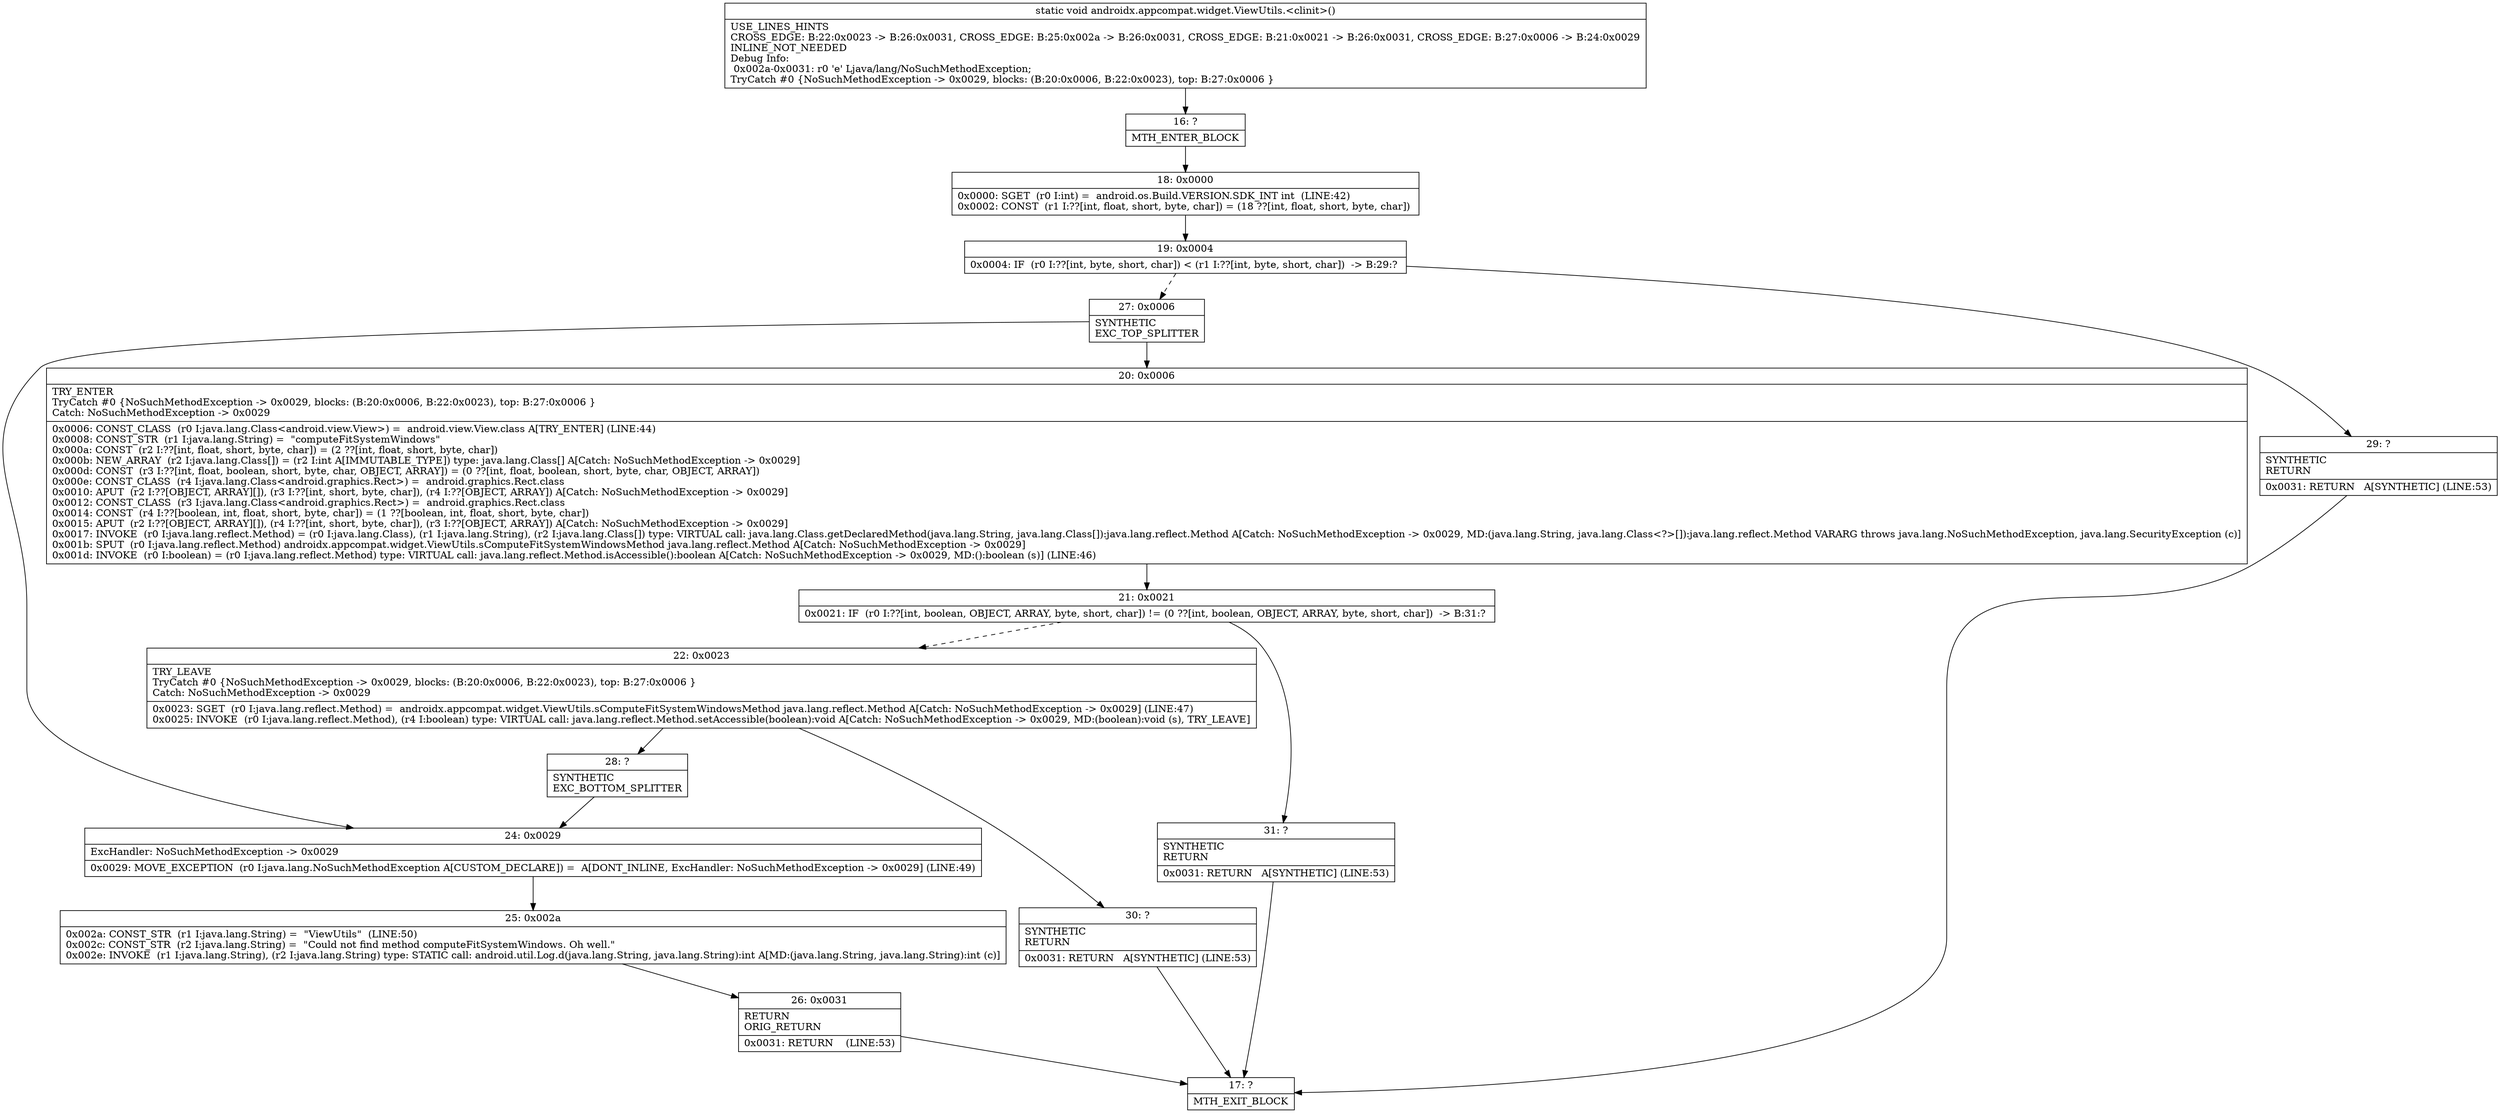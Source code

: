 digraph "CFG forandroidx.appcompat.widget.ViewUtils.\<clinit\>()V" {
Node_16 [shape=record,label="{16\:\ ?|MTH_ENTER_BLOCK\l}"];
Node_18 [shape=record,label="{18\:\ 0x0000|0x0000: SGET  (r0 I:int) =  android.os.Build.VERSION.SDK_INT int  (LINE:42)\l0x0002: CONST  (r1 I:??[int, float, short, byte, char]) = (18 ??[int, float, short, byte, char]) \l}"];
Node_19 [shape=record,label="{19\:\ 0x0004|0x0004: IF  (r0 I:??[int, byte, short, char]) \< (r1 I:??[int, byte, short, char])  \-\> B:29:? \l}"];
Node_27 [shape=record,label="{27\:\ 0x0006|SYNTHETIC\lEXC_TOP_SPLITTER\l}"];
Node_20 [shape=record,label="{20\:\ 0x0006|TRY_ENTER\lTryCatch #0 \{NoSuchMethodException \-\> 0x0029, blocks: (B:20:0x0006, B:22:0x0023), top: B:27:0x0006 \}\lCatch: NoSuchMethodException \-\> 0x0029\l|0x0006: CONST_CLASS  (r0 I:java.lang.Class\<android.view.View\>) =  android.view.View.class A[TRY_ENTER] (LINE:44)\l0x0008: CONST_STR  (r1 I:java.lang.String) =  \"computeFitSystemWindows\" \l0x000a: CONST  (r2 I:??[int, float, short, byte, char]) = (2 ??[int, float, short, byte, char]) \l0x000b: NEW_ARRAY  (r2 I:java.lang.Class[]) = (r2 I:int A[IMMUTABLE_TYPE]) type: java.lang.Class[] A[Catch: NoSuchMethodException \-\> 0x0029]\l0x000d: CONST  (r3 I:??[int, float, boolean, short, byte, char, OBJECT, ARRAY]) = (0 ??[int, float, boolean, short, byte, char, OBJECT, ARRAY]) \l0x000e: CONST_CLASS  (r4 I:java.lang.Class\<android.graphics.Rect\>) =  android.graphics.Rect.class \l0x0010: APUT  (r2 I:??[OBJECT, ARRAY][]), (r3 I:??[int, short, byte, char]), (r4 I:??[OBJECT, ARRAY]) A[Catch: NoSuchMethodException \-\> 0x0029]\l0x0012: CONST_CLASS  (r3 I:java.lang.Class\<android.graphics.Rect\>) =  android.graphics.Rect.class \l0x0014: CONST  (r4 I:??[boolean, int, float, short, byte, char]) = (1 ??[boolean, int, float, short, byte, char]) \l0x0015: APUT  (r2 I:??[OBJECT, ARRAY][]), (r4 I:??[int, short, byte, char]), (r3 I:??[OBJECT, ARRAY]) A[Catch: NoSuchMethodException \-\> 0x0029]\l0x0017: INVOKE  (r0 I:java.lang.reflect.Method) = (r0 I:java.lang.Class), (r1 I:java.lang.String), (r2 I:java.lang.Class[]) type: VIRTUAL call: java.lang.Class.getDeclaredMethod(java.lang.String, java.lang.Class[]):java.lang.reflect.Method A[Catch: NoSuchMethodException \-\> 0x0029, MD:(java.lang.String, java.lang.Class\<?\>[]):java.lang.reflect.Method VARARG throws java.lang.NoSuchMethodException, java.lang.SecurityException (c)]\l0x001b: SPUT  (r0 I:java.lang.reflect.Method) androidx.appcompat.widget.ViewUtils.sComputeFitSystemWindowsMethod java.lang.reflect.Method A[Catch: NoSuchMethodException \-\> 0x0029]\l0x001d: INVOKE  (r0 I:boolean) = (r0 I:java.lang.reflect.Method) type: VIRTUAL call: java.lang.reflect.Method.isAccessible():boolean A[Catch: NoSuchMethodException \-\> 0x0029, MD:():boolean (s)] (LINE:46)\l}"];
Node_21 [shape=record,label="{21\:\ 0x0021|0x0021: IF  (r0 I:??[int, boolean, OBJECT, ARRAY, byte, short, char]) != (0 ??[int, boolean, OBJECT, ARRAY, byte, short, char])  \-\> B:31:? \l}"];
Node_22 [shape=record,label="{22\:\ 0x0023|TRY_LEAVE\lTryCatch #0 \{NoSuchMethodException \-\> 0x0029, blocks: (B:20:0x0006, B:22:0x0023), top: B:27:0x0006 \}\lCatch: NoSuchMethodException \-\> 0x0029\l|0x0023: SGET  (r0 I:java.lang.reflect.Method) =  androidx.appcompat.widget.ViewUtils.sComputeFitSystemWindowsMethod java.lang.reflect.Method A[Catch: NoSuchMethodException \-\> 0x0029] (LINE:47)\l0x0025: INVOKE  (r0 I:java.lang.reflect.Method), (r4 I:boolean) type: VIRTUAL call: java.lang.reflect.Method.setAccessible(boolean):void A[Catch: NoSuchMethodException \-\> 0x0029, MD:(boolean):void (s), TRY_LEAVE]\l}"];
Node_28 [shape=record,label="{28\:\ ?|SYNTHETIC\lEXC_BOTTOM_SPLITTER\l}"];
Node_30 [shape=record,label="{30\:\ ?|SYNTHETIC\lRETURN\l|0x0031: RETURN   A[SYNTHETIC] (LINE:53)\l}"];
Node_17 [shape=record,label="{17\:\ ?|MTH_EXIT_BLOCK\l}"];
Node_31 [shape=record,label="{31\:\ ?|SYNTHETIC\lRETURN\l|0x0031: RETURN   A[SYNTHETIC] (LINE:53)\l}"];
Node_24 [shape=record,label="{24\:\ 0x0029|ExcHandler: NoSuchMethodException \-\> 0x0029\l|0x0029: MOVE_EXCEPTION  (r0 I:java.lang.NoSuchMethodException A[CUSTOM_DECLARE]) =  A[DONT_INLINE, ExcHandler: NoSuchMethodException \-\> 0x0029] (LINE:49)\l}"];
Node_25 [shape=record,label="{25\:\ 0x002a|0x002a: CONST_STR  (r1 I:java.lang.String) =  \"ViewUtils\"  (LINE:50)\l0x002c: CONST_STR  (r2 I:java.lang.String) =  \"Could not find method computeFitSystemWindows. Oh well.\" \l0x002e: INVOKE  (r1 I:java.lang.String), (r2 I:java.lang.String) type: STATIC call: android.util.Log.d(java.lang.String, java.lang.String):int A[MD:(java.lang.String, java.lang.String):int (c)]\l}"];
Node_26 [shape=record,label="{26\:\ 0x0031|RETURN\lORIG_RETURN\l|0x0031: RETURN    (LINE:53)\l}"];
Node_29 [shape=record,label="{29\:\ ?|SYNTHETIC\lRETURN\l|0x0031: RETURN   A[SYNTHETIC] (LINE:53)\l}"];
MethodNode[shape=record,label="{static void androidx.appcompat.widget.ViewUtils.\<clinit\>()  | USE_LINES_HINTS\lCROSS_EDGE: B:22:0x0023 \-\> B:26:0x0031, CROSS_EDGE: B:25:0x002a \-\> B:26:0x0031, CROSS_EDGE: B:21:0x0021 \-\> B:26:0x0031, CROSS_EDGE: B:27:0x0006 \-\> B:24:0x0029\lINLINE_NOT_NEEDED\lDebug Info:\l  0x002a\-0x0031: r0 'e' Ljava\/lang\/NoSuchMethodException;\lTryCatch #0 \{NoSuchMethodException \-\> 0x0029, blocks: (B:20:0x0006, B:22:0x0023), top: B:27:0x0006 \}\l}"];
MethodNode -> Node_16;Node_16 -> Node_18;
Node_18 -> Node_19;
Node_19 -> Node_27[style=dashed];
Node_19 -> Node_29;
Node_27 -> Node_20;
Node_27 -> Node_24;
Node_20 -> Node_21;
Node_21 -> Node_22[style=dashed];
Node_21 -> Node_31;
Node_22 -> Node_28;
Node_22 -> Node_30;
Node_28 -> Node_24;
Node_30 -> Node_17;
Node_31 -> Node_17;
Node_24 -> Node_25;
Node_25 -> Node_26;
Node_26 -> Node_17;
Node_29 -> Node_17;
}


